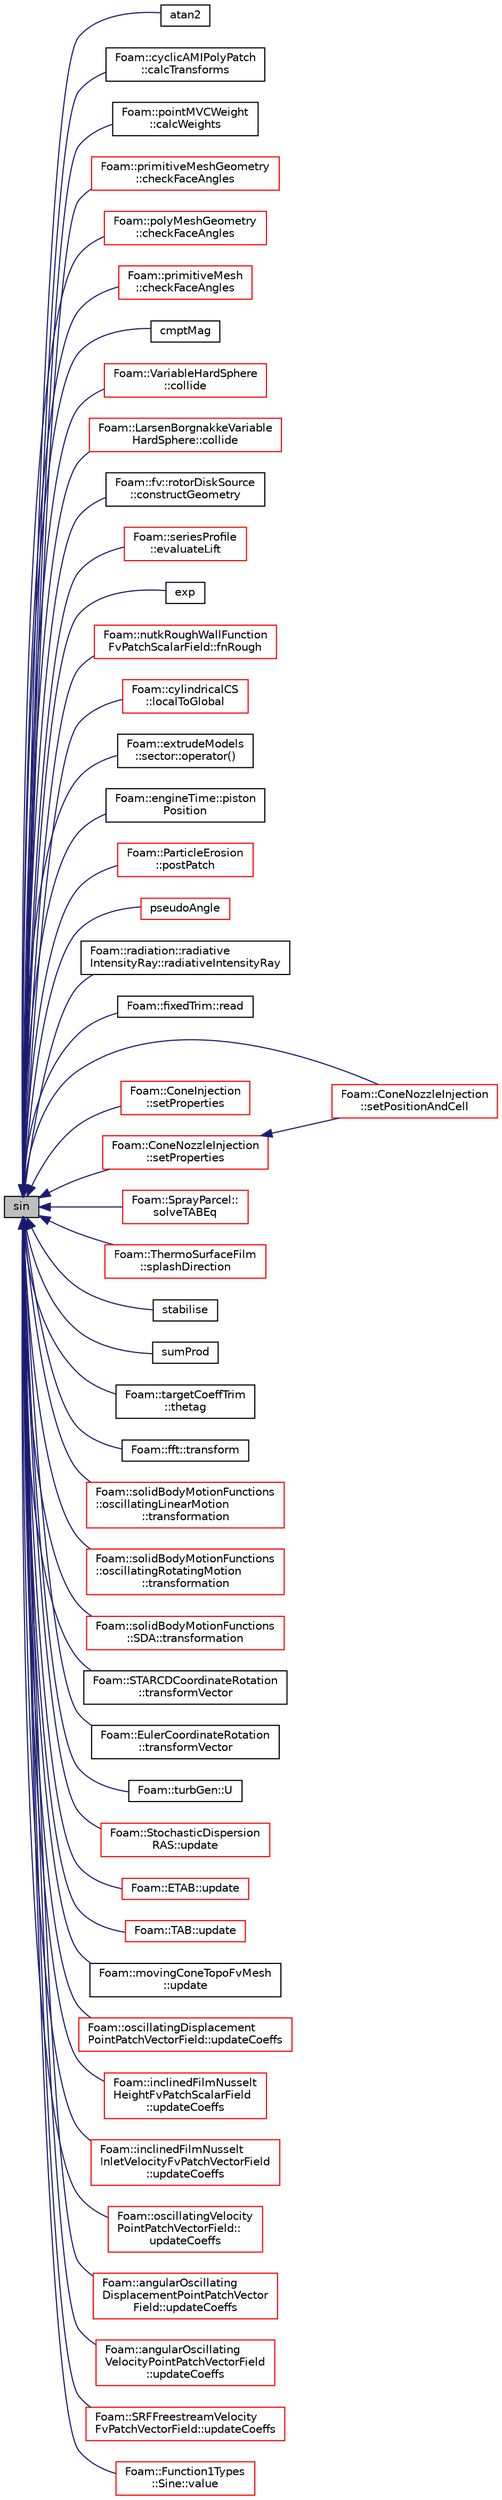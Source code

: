 digraph "sin"
{
  bgcolor="transparent";
  edge [fontname="Helvetica",fontsize="10",labelfontname="Helvetica",labelfontsize="10"];
  node [fontname="Helvetica",fontsize="10",shape=record];
  rankdir="LR";
  Node1 [label="sin",height=0.2,width=0.4,color="black", fillcolor="grey75", style="filled", fontcolor="black"];
  Node1 -> Node2 [dir="back",color="midnightblue",fontsize="10",style="solid",fontname="Helvetica"];
  Node2 [label="atan2",height=0.2,width=0.4,color="black",URL="$a10733.html#ac4f658d3f23292db85ec6b618e5976e0"];
  Node1 -> Node3 [dir="back",color="midnightblue",fontsize="10",style="solid",fontname="Helvetica"];
  Node3 [label="Foam::cyclicAMIPolyPatch\l::calcTransforms",height=0.2,width=0.4,color="black",URL="$a00474.html#afb48497736bbafb1fbb000cd218d1779",tooltip="Recalculate the transformation tensors. "];
  Node1 -> Node4 [dir="back",color="midnightblue",fontsize="10",style="solid",fontname="Helvetica"];
  Node4 [label="Foam::pointMVCWeight\l::calcWeights",height=0.2,width=0.4,color="black",URL="$a01890.html#afd306cddf68cfada622205831381d6ab",tooltip="Calculate weights from all cell&#39;s vertices. "];
  Node1 -> Node5 [dir="back",color="midnightblue",fontsize="10",style="solid",fontname="Helvetica"];
  Node5 [label="Foam::primitiveMeshGeometry\l::checkFaceAngles",height=0.2,width=0.4,color="red",URL="$a01970.html#a1e53fa2de621f051c1777b67d71e354c"];
  Node1 -> Node6 [dir="back",color="midnightblue",fontsize="10",style="solid",fontname="Helvetica"];
  Node6 [label="Foam::polyMeshGeometry\l::checkFaceAngles",height=0.2,width=0.4,color="red",URL="$a01921.html#a54a9bc2a85ca197cef7b133c51ec94b4",tooltip="See primitiveMesh. "];
  Node1 -> Node7 [dir="back",color="midnightblue",fontsize="10",style="solid",fontname="Helvetica"];
  Node7 [label="Foam::primitiveMesh\l::checkFaceAngles",height=0.2,width=0.4,color="red",URL="$a01969.html#a0ad74d466968f0e920d9a0d713727e56",tooltip="Check face angles. "];
  Node1 -> Node8 [dir="back",color="midnightblue",fontsize="10",style="solid",fontname="Helvetica"];
  Node8 [label="cmptMag",height=0.2,width=0.4,color="black",URL="$a10733.html#a2b5bed0675a2a1c054a011f1ff5d73e8"];
  Node1 -> Node9 [dir="back",color="midnightblue",fontsize="10",style="solid",fontname="Helvetica"];
  Node9 [label="Foam::VariableHardSphere\l::collide",height=0.2,width=0.4,color="red",URL="$a02787.html#af028e1d3dc9aba7d1abd7d124b8a9a27",tooltip="Apply collision. "];
  Node1 -> Node10 [dir="back",color="midnightblue",fontsize="10",style="solid",fontname="Helvetica"];
  Node10 [label="Foam::LarsenBorgnakkeVariable\lHardSphere::collide",height=0.2,width=0.4,color="red",URL="$a01272.html#af028e1d3dc9aba7d1abd7d124b8a9a27",tooltip="Apply collision. "];
  Node1 -> Node11 [dir="back",color="midnightblue",fontsize="10",style="solid",fontname="Helvetica"];
  Node11 [label="Foam::fv::rotorDiskSource\l::constructGeometry",height=0.2,width=0.4,color="black",URL="$a02220.html#a4cf56cee568de52f81a76d0d3ca3c9f9",tooltip="Construct geometry. "];
  Node1 -> Node12 [dir="back",color="midnightblue",fontsize="10",style="solid",fontname="Helvetica"];
  Node12 [label="Foam::seriesProfile\l::evaluateLift",height=0.2,width=0.4,color="red",URL="$a02276.html#abe1a534cf65b05457b57512478f0931f",tooltip="Lift. "];
  Node1 -> Node13 [dir="back",color="midnightblue",fontsize="10",style="solid",fontname="Helvetica"];
  Node13 [label="exp",height=0.2,width=0.4,color="black",URL="$a10733.html#a733c206623204e615acf6b84cd41b911",tooltip="Exponent of a quaternion. "];
  Node1 -> Node14 [dir="back",color="midnightblue",fontsize="10",style="solid",fontname="Helvetica"];
  Node14 [label="Foam::nutkRoughWallFunction\lFvPatchScalarField::fnRough",height=0.2,width=0.4,color="red",URL="$a01678.html#a952d7b859e607b59aabf480aad72eee7",tooltip="Compute the roughness function. "];
  Node1 -> Node15 [dir="back",color="midnightblue",fontsize="10",style="solid",fontname="Helvetica"];
  Node15 [label="Foam::cylindricalCS\l::localToGlobal",height=0.2,width=0.4,color="red",URL="$a00495.html#ae159e2e4da0fb1ca41bb7becb4cc3e3b",tooltip="Convert from local coordinate system to the global Cartesian system. "];
  Node1 -> Node16 [dir="back",color="midnightblue",fontsize="10",style="solid",fontname="Helvetica"];
  Node16 [label="Foam::extrudeModels\l::sector::operator()",height=0.2,width=0.4,color="black",URL="$a02270.html#a70c79d5de21af34680f5035f23e569a9"];
  Node1 -> Node17 [dir="back",color="midnightblue",fontsize="10",style="solid",fontname="Helvetica"];
  Node17 [label="Foam::engineTime::piston\lPosition",height=0.2,width=0.4,color="black",URL="$a00638.html#a6240bb57a642629a0f4a6dec6e7494fd",tooltip="Calculate the piston position from the engine geometry. "];
  Node1 -> Node18 [dir="back",color="midnightblue",fontsize="10",style="solid",fontname="Helvetica"];
  Node18 [label="Foam::ParticleErosion\l::postPatch",height=0.2,width=0.4,color="red",URL="$a01777.html#a77147582d9be96def68967af52d9784b",tooltip="Post-patch hook. "];
  Node1 -> Node19 [dir="back",color="midnightblue",fontsize="10",style="solid",fontname="Helvetica"];
  Node19 [label="pseudoAngle",height=0.2,width=0.4,color="red",URL="$a10733.html#aa9ca3552ea22ee09d1a028d177954ed0",tooltip="Estimate angle of vec in coordinate system (e0, e1, e0^e1). "];
  Node1 -> Node20 [dir="back",color="midnightblue",fontsize="10",style="solid",fontname="Helvetica"];
  Node20 [label="Foam::radiation::radiative\lIntensityRay::radiativeIntensityRay",height=0.2,width=0.4,color="black",URL="$a02062.html#a8ff1f62493fd44fbfb25c919f14bdc70",tooltip="Construct form components. "];
  Node1 -> Node21 [dir="back",color="midnightblue",fontsize="10",style="solid",fontname="Helvetica"];
  Node21 [label="Foam::fixedTrim::read",height=0.2,width=0.4,color="black",URL="$a00834.html#a428788b96f9f592ba1fa5b37c25ac749",tooltip="Read. "];
  Node1 -> Node22 [dir="back",color="midnightblue",fontsize="10",style="solid",fontname="Helvetica"];
  Node22 [label="Foam::ConeNozzleInjection\l::setPositionAndCell",height=0.2,width=0.4,color="red",URL="$a00343.html#aad46d52ac65ec9617ddd76b06e2bc670",tooltip="Set the injection position and owner cell. "];
  Node1 -> Node23 [dir="back",color="midnightblue",fontsize="10",style="solid",fontname="Helvetica"];
  Node23 [label="Foam::ConeInjection\l::setProperties",height=0.2,width=0.4,color="red",URL="$a00342.html#a9c29fb14e9bea94ae75c185efe894b00",tooltip="Set the parcel properties. "];
  Node1 -> Node24 [dir="back",color="midnightblue",fontsize="10",style="solid",fontname="Helvetica"];
  Node24 [label="Foam::ConeNozzleInjection\l::setProperties",height=0.2,width=0.4,color="red",URL="$a00343.html#a9c29fb14e9bea94ae75c185efe894b00",tooltip="Set the parcel properties. "];
  Node24 -> Node22 [dir="back",color="midnightblue",fontsize="10",style="solid",fontname="Helvetica"];
  Node1 -> Node25 [dir="back",color="midnightblue",fontsize="10",style="solid",fontname="Helvetica"];
  Node25 [label="Foam::SprayParcel::\lsolveTABEq",height=0.2,width=0.4,color="red",URL="$a02411.html#a7935951deed5d629b5c37f2fd23ef3ca",tooltip="Solve the TAB equation. "];
  Node1 -> Node26 [dir="back",color="midnightblue",fontsize="10",style="solid",fontname="Helvetica"];
  Node26 [label="Foam::ThermoSurfaceFilm\l::splashDirection",height=0.2,width=0.4,color="red",URL="$a02603.html#ae172acb191e7d8a02c6ed6017060d79c",tooltip="Return splashed parcel direction. "];
  Node1 -> Node27 [dir="back",color="midnightblue",fontsize="10",style="solid",fontname="Helvetica"];
  Node27 [label="stabilise",height=0.2,width=0.4,color="black",URL="$a10733.html#a5256ed0d7ec24b1876ba90c6ff1f8727"];
  Node1 -> Node28 [dir="back",color="midnightblue",fontsize="10",style="solid",fontname="Helvetica"];
  Node28 [label="sumProd",height=0.2,width=0.4,color="black",URL="$a10733.html#a5b480f6156c25bef4de87d86094e87ea"];
  Node1 -> Node29 [dir="back",color="midnightblue",fontsize="10",style="solid",fontname="Helvetica"];
  Node29 [label="Foam::targetCoeffTrim\l::thetag",height=0.2,width=0.4,color="black",URL="$a02559.html#ada746e880f7327d24d3dee868873d5ef",tooltip="Return the geometric angle of attack [rad]. "];
  Node1 -> Node30 [dir="back",color="midnightblue",fontsize="10",style="solid",fontname="Helvetica"];
  Node30 [label="Foam::fft::transform",height=0.2,width=0.4,color="black",URL="$a00753.html#a2edcd80a7fcc830ff6ed969b368f7adb"];
  Node1 -> Node31 [dir="back",color="midnightblue",fontsize="10",style="solid",fontname="Helvetica"];
  Node31 [label="Foam::solidBodyMotionFunctions\l::oscillatingLinearMotion\l::transformation",height=0.2,width=0.4,color="red",URL="$a01730.html#a81f0dd436b8f71ebb3ed3d093d828a2f",tooltip="Return the solid-body motion transformation septernion. "];
  Node1 -> Node32 [dir="back",color="midnightblue",fontsize="10",style="solid",fontname="Helvetica"];
  Node32 [label="Foam::solidBodyMotionFunctions\l::oscillatingRotatingMotion\l::transformation",height=0.2,width=0.4,color="red",URL="$a01731.html#a81f0dd436b8f71ebb3ed3d093d828a2f",tooltip="Return the solid-body motion transformation septernion. "];
  Node1 -> Node33 [dir="back",color="midnightblue",fontsize="10",style="solid",fontname="Helvetica"];
  Node33 [label="Foam::solidBodyMotionFunctions\l::SDA::transformation",height=0.2,width=0.4,color="red",URL="$a02252.html#a81f0dd436b8f71ebb3ed3d093d828a2f",tooltip="Return the solid-body motion transformation septernion. "];
  Node1 -> Node34 [dir="back",color="midnightblue",fontsize="10",style="solid",fontname="Helvetica"];
  Node34 [label="Foam::STARCDCoordinateRotation\l::transformVector",height=0.2,width=0.4,color="black",URL="$a02430.html#a92df4e41f87a0caf20f254235cf84de4",tooltip="Transform vector using transformation tensor and return. "];
  Node1 -> Node35 [dir="back",color="midnightblue",fontsize="10",style="solid",fontname="Helvetica"];
  Node35 [label="Foam::EulerCoordinateRotation\l::transformVector",height=0.2,width=0.4,color="black",URL="$a00679.html#a92df4e41f87a0caf20f254235cf84de4",tooltip="Transform vector using transformation tensor and return. "];
  Node1 -> Node36 [dir="back",color="midnightblue",fontsize="10",style="solid",fontname="Helvetica"];
  Node36 [label="Foam::turbGen::U",height=0.2,width=0.4,color="black",URL="$a02696.html#ac16b5b99bbcb4a4593ac66c206ec681c",tooltip="Generate and return a velocity field. "];
  Node1 -> Node37 [dir="back",color="midnightblue",fontsize="10",style="solid",fontname="Helvetica"];
  Node37 [label="Foam::StochasticDispersion\lRAS::update",height=0.2,width=0.4,color="red",URL="$a02453.html#a6b0b1e27ffb9ac1c38932a7dcd3009e0",tooltip="Update (disperse particles) "];
  Node1 -> Node38 [dir="back",color="midnightblue",fontsize="10",style="solid",fontname="Helvetica"];
  Node38 [label="Foam::ETAB::update",height=0.2,width=0.4,color="red",URL="$a00677.html#af86a08f997bc779309ec7d00e914e292",tooltip="Update the parcel properties. "];
  Node1 -> Node39 [dir="back",color="midnightblue",fontsize="10",style="solid",fontname="Helvetica"];
  Node39 [label="Foam::TAB::update",height=0.2,width=0.4,color="red",URL="$a02548.html#af86a08f997bc779309ec7d00e914e292",tooltip="Update the parcel diameter. "];
  Node1 -> Node40 [dir="back",color="midnightblue",fontsize="10",style="solid",fontname="Helvetica"];
  Node40 [label="Foam::movingConeTopoFvMesh\l::update",height=0.2,width=0.4,color="black",URL="$a01536.html#aa2aac016e2bf7b5bd2b271786c2791aa",tooltip="Update the mesh for both mesh motion and topology change. "];
  Node1 -> Node41 [dir="back",color="midnightblue",fontsize="10",style="solid",fontname="Helvetica"];
  Node41 [label="Foam::oscillatingDisplacement\lPointPatchVectorField::updateCoeffs",height=0.2,width=0.4,color="red",URL="$a01729.html#a7e24eafac629d3733181cd942d4c902f",tooltip="Update the coefficients associated with the patch field. "];
  Node1 -> Node42 [dir="back",color="midnightblue",fontsize="10",style="solid",fontname="Helvetica"];
  Node42 [label="Foam::inclinedFilmNusselt\lHeightFvPatchScalarField\l::updateCoeffs",height=0.2,width=0.4,color="red",URL="$a01040.html#a7e24eafac629d3733181cd942d4c902f",tooltip="Update the coefficients associated with the patch field. "];
  Node1 -> Node43 [dir="back",color="midnightblue",fontsize="10",style="solid",fontname="Helvetica"];
  Node43 [label="Foam::inclinedFilmNusselt\lInletVelocityFvPatchVectorField\l::updateCoeffs",height=0.2,width=0.4,color="red",URL="$a01041.html#a7e24eafac629d3733181cd942d4c902f",tooltip="Update the coefficients associated with the patch field. "];
  Node1 -> Node44 [dir="back",color="midnightblue",fontsize="10",style="solid",fontname="Helvetica"];
  Node44 [label="Foam::oscillatingVelocity\lPointPatchVectorField::\lupdateCoeffs",height=0.2,width=0.4,color="red",URL="$a01732.html#a7e24eafac629d3733181cd942d4c902f",tooltip="Update the coefficients associated with the patch field. "];
  Node1 -> Node45 [dir="back",color="midnightblue",fontsize="10",style="solid",fontname="Helvetica"];
  Node45 [label="Foam::angularOscillating\lDisplacementPointPatchVector\lField::updateCoeffs",height=0.2,width=0.4,color="red",URL="$a00057.html#a7e24eafac629d3733181cd942d4c902f",tooltip="Update the coefficients associated with the patch field. "];
  Node1 -> Node46 [dir="back",color="midnightblue",fontsize="10",style="solid",fontname="Helvetica"];
  Node46 [label="Foam::angularOscillating\lVelocityPointPatchVectorField\l::updateCoeffs",height=0.2,width=0.4,color="red",URL="$a00058.html#a7e24eafac629d3733181cd942d4c902f",tooltip="Update the coefficients associated with the patch field. "];
  Node1 -> Node47 [dir="back",color="midnightblue",fontsize="10",style="solid",fontname="Helvetica"];
  Node47 [label="Foam::SRFFreestreamVelocity\lFvPatchVectorField::updateCoeffs",height=0.2,width=0.4,color="red",URL="$a02415.html#a7e24eafac629d3733181cd942d4c902f",tooltip="Update the coefficients associated with the patch field. "];
  Node1 -> Node48 [dir="back",color="midnightblue",fontsize="10",style="solid",fontname="Helvetica"];
  Node48 [label="Foam::Function1Types\l::Sine::value",height=0.2,width=0.4,color="red",URL="$a02316.html#ae4d2db9a289943b3e739b4976bdd6f04",tooltip="Return value for time t. "];
}
